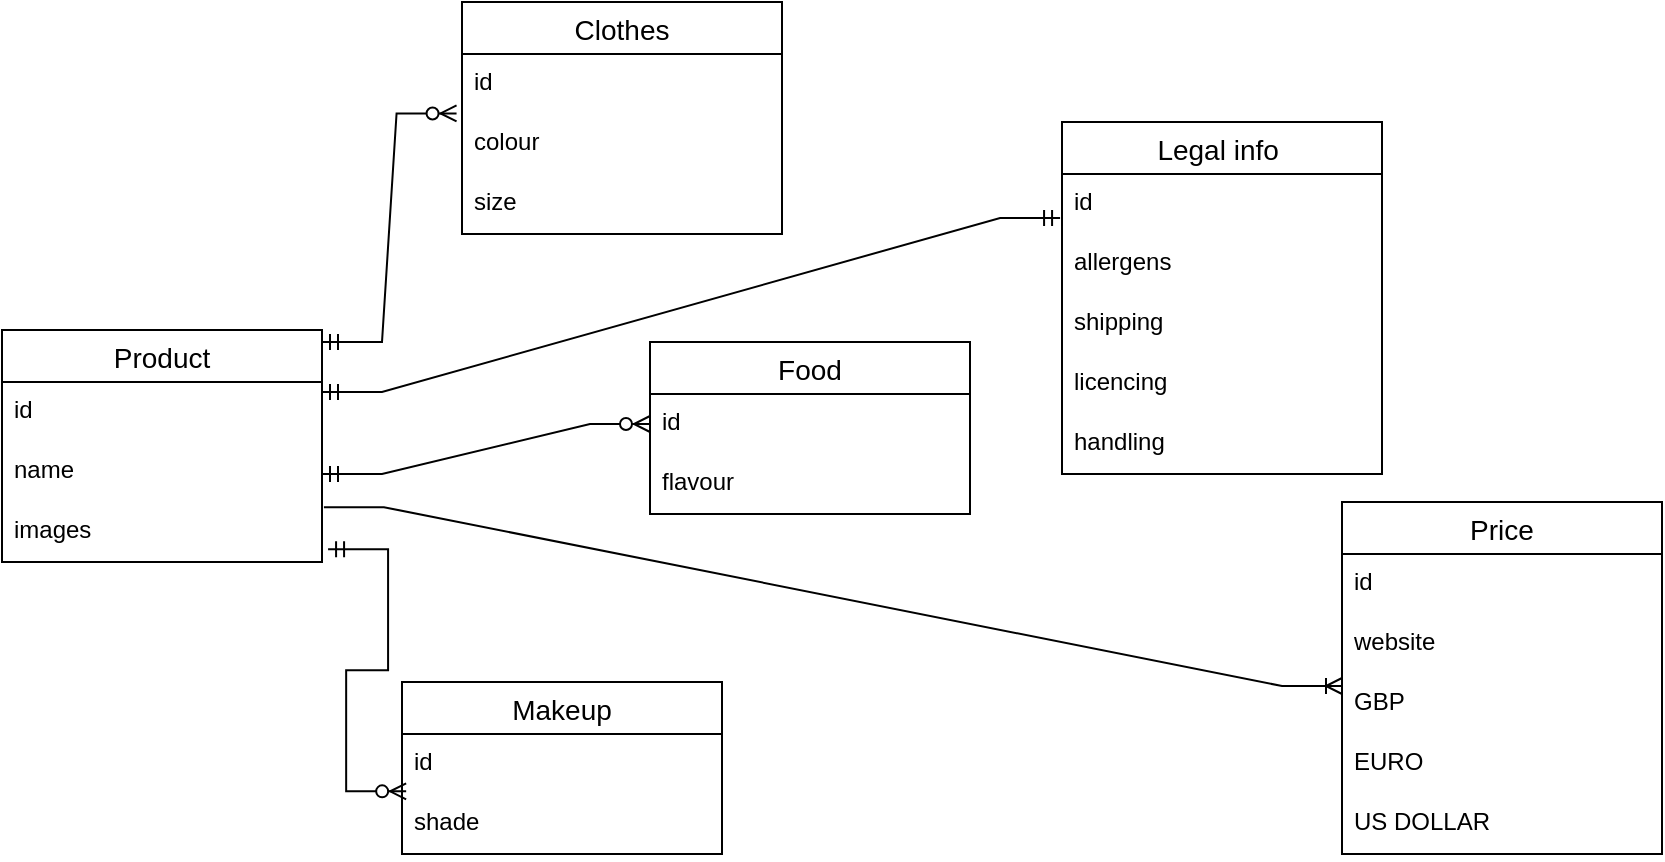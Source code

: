 <mxfile version="20.8.10" type="github">
  <diagram name="Page-1" id="jSY_ERvPJlqVnTWK-Ooc">
    <mxGraphModel dx="618" dy="639" grid="1" gridSize="10" guides="1" tooltips="1" connect="1" arrows="1" fold="1" page="1" pageScale="1" pageWidth="827" pageHeight="1169" math="0" shadow="0">
      <root>
        <mxCell id="0" />
        <mxCell id="1" parent="0" />
        <mxCell id="kKlnkuLNHQ0m9CUcrEgB-1" value="Product" style="swimlane;fontStyle=0;childLayout=stackLayout;horizontal=1;startSize=26;horizontalStack=0;resizeParent=1;resizeParentMax=0;resizeLast=0;collapsible=1;marginBottom=0;align=center;fontSize=14;" vertex="1" parent="1">
          <mxGeometry x="10" y="454" width="160" height="116" as="geometry" />
        </mxCell>
        <mxCell id="kKlnkuLNHQ0m9CUcrEgB-2" value="id" style="text;strokeColor=none;fillColor=none;spacingLeft=4;spacingRight=4;overflow=hidden;rotatable=0;points=[[0,0.5],[1,0.5]];portConstraint=eastwest;fontSize=12;" vertex="1" parent="kKlnkuLNHQ0m9CUcrEgB-1">
          <mxGeometry y="26" width="160" height="30" as="geometry" />
        </mxCell>
        <mxCell id="kKlnkuLNHQ0m9CUcrEgB-3" value="name" style="text;strokeColor=none;fillColor=none;spacingLeft=4;spacingRight=4;overflow=hidden;rotatable=0;points=[[0,0.5],[1,0.5]];portConstraint=eastwest;fontSize=12;" vertex="1" parent="kKlnkuLNHQ0m9CUcrEgB-1">
          <mxGeometry y="56" width="160" height="30" as="geometry" />
        </mxCell>
        <mxCell id="kKlnkuLNHQ0m9CUcrEgB-4" value="images" style="text;strokeColor=none;fillColor=none;spacingLeft=4;spacingRight=4;overflow=hidden;rotatable=0;points=[[0,0.5],[1,0.5]];portConstraint=eastwest;fontSize=12;" vertex="1" parent="kKlnkuLNHQ0m9CUcrEgB-1">
          <mxGeometry y="86" width="160" height="30" as="geometry" />
        </mxCell>
        <mxCell id="kKlnkuLNHQ0m9CUcrEgB-6" value="Clothes" style="swimlane;fontStyle=0;childLayout=stackLayout;horizontal=1;startSize=26;horizontalStack=0;resizeParent=1;resizeParentMax=0;resizeLast=0;collapsible=1;marginBottom=0;align=center;fontSize=14;" vertex="1" parent="1">
          <mxGeometry x="240" y="290" width="160" height="116" as="geometry" />
        </mxCell>
        <mxCell id="kKlnkuLNHQ0m9CUcrEgB-7" value="id" style="text;strokeColor=none;fillColor=none;spacingLeft=4;spacingRight=4;overflow=hidden;rotatable=0;points=[[0,0.5],[1,0.5]];portConstraint=eastwest;fontSize=12;" vertex="1" parent="kKlnkuLNHQ0m9CUcrEgB-6">
          <mxGeometry y="26" width="160" height="30" as="geometry" />
        </mxCell>
        <mxCell id="kKlnkuLNHQ0m9CUcrEgB-26" value="colour" style="text;strokeColor=none;fillColor=none;spacingLeft=4;spacingRight=4;overflow=hidden;rotatable=0;points=[[0,0.5],[1,0.5]];portConstraint=eastwest;fontSize=12;" vertex="1" parent="kKlnkuLNHQ0m9CUcrEgB-6">
          <mxGeometry y="56" width="160" height="30" as="geometry" />
        </mxCell>
        <mxCell id="kKlnkuLNHQ0m9CUcrEgB-9" value="size" style="text;strokeColor=none;fillColor=none;spacingLeft=4;spacingRight=4;overflow=hidden;rotatable=0;points=[[0,0.5],[1,0.5]];portConstraint=eastwest;fontSize=12;" vertex="1" parent="kKlnkuLNHQ0m9CUcrEgB-6">
          <mxGeometry y="86" width="160" height="30" as="geometry" />
        </mxCell>
        <mxCell id="kKlnkuLNHQ0m9CUcrEgB-10" value="Food" style="swimlane;fontStyle=0;childLayout=stackLayout;horizontal=1;startSize=26;horizontalStack=0;resizeParent=1;resizeParentMax=0;resizeLast=0;collapsible=1;marginBottom=0;align=center;fontSize=14;" vertex="1" parent="1">
          <mxGeometry x="334" y="460" width="160" height="86" as="geometry" />
        </mxCell>
        <mxCell id="kKlnkuLNHQ0m9CUcrEgB-11" value="id" style="text;strokeColor=none;fillColor=none;spacingLeft=4;spacingRight=4;overflow=hidden;rotatable=0;points=[[0,0.5],[1,0.5]];portConstraint=eastwest;fontSize=12;" vertex="1" parent="kKlnkuLNHQ0m9CUcrEgB-10">
          <mxGeometry y="26" width="160" height="30" as="geometry" />
        </mxCell>
        <mxCell id="kKlnkuLNHQ0m9CUcrEgB-13" value="flavour" style="text;strokeColor=none;fillColor=none;spacingLeft=4;spacingRight=4;overflow=hidden;rotatable=0;points=[[0,0.5],[1,0.5]];portConstraint=eastwest;fontSize=12;" vertex="1" parent="kKlnkuLNHQ0m9CUcrEgB-10">
          <mxGeometry y="56" width="160" height="30" as="geometry" />
        </mxCell>
        <mxCell id="kKlnkuLNHQ0m9CUcrEgB-14" value="Makeup" style="swimlane;fontStyle=0;childLayout=stackLayout;horizontal=1;startSize=26;horizontalStack=0;resizeParent=1;resizeParentMax=0;resizeLast=0;collapsible=1;marginBottom=0;align=center;fontSize=14;" vertex="1" parent="1">
          <mxGeometry x="210" y="630" width="160" height="86" as="geometry" />
        </mxCell>
        <mxCell id="kKlnkuLNHQ0m9CUcrEgB-15" value="id" style="text;strokeColor=none;fillColor=none;spacingLeft=4;spacingRight=4;overflow=hidden;rotatable=0;points=[[0,0.5],[1,0.5]];portConstraint=eastwest;fontSize=12;" vertex="1" parent="kKlnkuLNHQ0m9CUcrEgB-14">
          <mxGeometry y="26" width="160" height="30" as="geometry" />
        </mxCell>
        <mxCell id="kKlnkuLNHQ0m9CUcrEgB-17" value="shade" style="text;strokeColor=none;fillColor=none;spacingLeft=4;spacingRight=4;overflow=hidden;rotatable=0;points=[[0,0.5],[1,0.5]];portConstraint=eastwest;fontSize=12;" vertex="1" parent="kKlnkuLNHQ0m9CUcrEgB-14">
          <mxGeometry y="56" width="160" height="30" as="geometry" />
        </mxCell>
        <mxCell id="kKlnkuLNHQ0m9CUcrEgB-18" value="Legal info " style="swimlane;fontStyle=0;childLayout=stackLayout;horizontal=1;startSize=26;horizontalStack=0;resizeParent=1;resizeParentMax=0;resizeLast=0;collapsible=1;marginBottom=0;align=center;fontSize=14;" vertex="1" parent="1">
          <mxGeometry x="540" y="350" width="160" height="176" as="geometry" />
        </mxCell>
        <mxCell id="kKlnkuLNHQ0m9CUcrEgB-19" value="id" style="text;strokeColor=none;fillColor=none;spacingLeft=4;spacingRight=4;overflow=hidden;rotatable=0;points=[[0,0.5],[1,0.5]];portConstraint=eastwest;fontSize=12;" vertex="1" parent="kKlnkuLNHQ0m9CUcrEgB-18">
          <mxGeometry y="26" width="160" height="30" as="geometry" />
        </mxCell>
        <mxCell id="kKlnkuLNHQ0m9CUcrEgB-20" value="allergens " style="text;strokeColor=none;fillColor=none;spacingLeft=4;spacingRight=4;overflow=hidden;rotatable=0;points=[[0,0.5],[1,0.5]];portConstraint=eastwest;fontSize=12;" vertex="1" parent="kKlnkuLNHQ0m9CUcrEgB-18">
          <mxGeometry y="56" width="160" height="30" as="geometry" />
        </mxCell>
        <mxCell id="kKlnkuLNHQ0m9CUcrEgB-35" value="shipping" style="text;strokeColor=none;fillColor=none;spacingLeft=4;spacingRight=4;overflow=hidden;rotatable=0;points=[[0,0.5],[1,0.5]];portConstraint=eastwest;fontSize=12;" vertex="1" parent="kKlnkuLNHQ0m9CUcrEgB-18">
          <mxGeometry y="86" width="160" height="30" as="geometry" />
        </mxCell>
        <mxCell id="kKlnkuLNHQ0m9CUcrEgB-36" value="licencing" style="text;strokeColor=none;fillColor=none;spacingLeft=4;spacingRight=4;overflow=hidden;rotatable=0;points=[[0,0.5],[1,0.5]];portConstraint=eastwest;fontSize=12;" vertex="1" parent="kKlnkuLNHQ0m9CUcrEgB-18">
          <mxGeometry y="116" width="160" height="30" as="geometry" />
        </mxCell>
        <mxCell id="kKlnkuLNHQ0m9CUcrEgB-21" value="handling " style="text;strokeColor=none;fillColor=none;spacingLeft=4;spacingRight=4;overflow=hidden;rotatable=0;points=[[0,0.5],[1,0.5]];portConstraint=eastwest;fontSize=12;" vertex="1" parent="kKlnkuLNHQ0m9CUcrEgB-18">
          <mxGeometry y="146" width="160" height="30" as="geometry" />
        </mxCell>
        <mxCell id="kKlnkuLNHQ0m9CUcrEgB-42" value="Price" style="swimlane;fontStyle=0;childLayout=stackLayout;horizontal=1;startSize=26;horizontalStack=0;resizeParent=1;resizeParentMax=0;resizeLast=0;collapsible=1;marginBottom=0;align=center;fontSize=14;" vertex="1" parent="1">
          <mxGeometry x="680" y="540" width="160" height="176" as="geometry" />
        </mxCell>
        <mxCell id="kKlnkuLNHQ0m9CUcrEgB-46" value="id" style="text;strokeColor=none;fillColor=none;spacingLeft=4;spacingRight=4;overflow=hidden;rotatable=0;points=[[0,0.5],[1,0.5]];portConstraint=eastwest;fontSize=12;" vertex="1" parent="kKlnkuLNHQ0m9CUcrEgB-42">
          <mxGeometry y="26" width="160" height="30" as="geometry" />
        </mxCell>
        <mxCell id="kKlnkuLNHQ0m9CUcrEgB-47" value="website" style="text;strokeColor=none;fillColor=none;spacingLeft=4;spacingRight=4;overflow=hidden;rotatable=0;points=[[0,0.5],[1,0.5]];portConstraint=eastwest;fontSize=12;" vertex="1" parent="kKlnkuLNHQ0m9CUcrEgB-42">
          <mxGeometry y="56" width="160" height="30" as="geometry" />
        </mxCell>
        <mxCell id="kKlnkuLNHQ0m9CUcrEgB-43" value="GBP" style="text;strokeColor=none;fillColor=none;spacingLeft=4;spacingRight=4;overflow=hidden;rotatable=0;points=[[0,0.5],[1,0.5]];portConstraint=eastwest;fontSize=12;" vertex="1" parent="kKlnkuLNHQ0m9CUcrEgB-42">
          <mxGeometry y="86" width="160" height="30" as="geometry" />
        </mxCell>
        <mxCell id="kKlnkuLNHQ0m9CUcrEgB-44" value="EURO" style="text;strokeColor=none;fillColor=none;spacingLeft=4;spacingRight=4;overflow=hidden;rotatable=0;points=[[0,0.5],[1,0.5]];portConstraint=eastwest;fontSize=12;" vertex="1" parent="kKlnkuLNHQ0m9CUcrEgB-42">
          <mxGeometry y="116" width="160" height="30" as="geometry" />
        </mxCell>
        <mxCell id="kKlnkuLNHQ0m9CUcrEgB-45" value="US DOLLAR" style="text;strokeColor=none;fillColor=none;spacingLeft=4;spacingRight=4;overflow=hidden;rotatable=0;points=[[0,0.5],[1,0.5]];portConstraint=eastwest;fontSize=12;" vertex="1" parent="kKlnkuLNHQ0m9CUcrEgB-42">
          <mxGeometry y="146" width="160" height="30" as="geometry" />
        </mxCell>
        <mxCell id="kKlnkuLNHQ0m9CUcrEgB-58" value="" style="edgeStyle=entityRelationEdgeStyle;fontSize=12;html=1;endArrow=ERmandOne;startArrow=ERmandOne;rounded=0;entryX=-0.006;entryY=0.733;entryDx=0;entryDy=0;entryPerimeter=0;exitX=1.006;exitY=0.233;exitDx=0;exitDy=0;exitPerimeter=0;" edge="1" parent="1" target="kKlnkuLNHQ0m9CUcrEgB-19">
          <mxGeometry width="100" height="100" relative="1" as="geometry">
            <mxPoint x="170.0" y="484.99" as="sourcePoint" />
            <mxPoint x="215.04" y="454" as="targetPoint" />
          </mxGeometry>
        </mxCell>
        <mxCell id="kKlnkuLNHQ0m9CUcrEgB-63" value="" style="edgeStyle=entityRelationEdgeStyle;fontSize=12;html=1;endArrow=ERzeroToMany;startArrow=ERmandOne;rounded=0;entryX=0.013;entryY=-0.044;entryDx=0;entryDy=0;entryPerimeter=0;exitX=1.019;exitY=0.788;exitDx=0;exitDy=0;exitPerimeter=0;" edge="1" parent="1" source="kKlnkuLNHQ0m9CUcrEgB-4" target="kKlnkuLNHQ0m9CUcrEgB-17">
          <mxGeometry width="100" height="100" relative="1" as="geometry">
            <mxPoint x="170" y="585" as="sourcePoint" />
            <mxPoint x="180" y="610" as="targetPoint" />
          </mxGeometry>
        </mxCell>
        <mxCell id="kKlnkuLNHQ0m9CUcrEgB-64" value="" style="edgeStyle=entityRelationEdgeStyle;fontSize=12;html=1;endArrow=ERzeroToMany;startArrow=ERmandOne;rounded=0;entryX=0;entryY=0.5;entryDx=0;entryDy=0;" edge="1" parent="1" target="kKlnkuLNHQ0m9CUcrEgB-11">
          <mxGeometry width="100" height="100" relative="1" as="geometry">
            <mxPoint x="170" y="526" as="sourcePoint" />
            <mxPoint x="270" y="426" as="targetPoint" />
          </mxGeometry>
        </mxCell>
        <mxCell id="kKlnkuLNHQ0m9CUcrEgB-65" value="" style="edgeStyle=entityRelationEdgeStyle;fontSize=12;html=1;endArrow=ERzeroToMany;startArrow=ERmandOne;rounded=0;entryX=-0.017;entryY=-0.009;entryDx=0;entryDy=0;entryPerimeter=0;" edge="1" parent="1" target="kKlnkuLNHQ0m9CUcrEgB-26">
          <mxGeometry width="100" height="100" relative="1" as="geometry">
            <mxPoint x="170" y="460" as="sourcePoint" />
            <mxPoint x="270" y="360" as="targetPoint" />
          </mxGeometry>
        </mxCell>
        <mxCell id="kKlnkuLNHQ0m9CUcrEgB-67" value="" style="edgeStyle=entityRelationEdgeStyle;fontSize=12;html=1;endArrow=ERoneToMany;rounded=0;exitX=1.006;exitY=0.086;exitDx=0;exitDy=0;exitPerimeter=0;" edge="1" parent="1" source="kKlnkuLNHQ0m9CUcrEgB-4">
          <mxGeometry width="100" height="100" relative="1" as="geometry">
            <mxPoint x="430" y="670" as="sourcePoint" />
            <mxPoint x="680" y="632" as="targetPoint" />
          </mxGeometry>
        </mxCell>
      </root>
    </mxGraphModel>
  </diagram>
</mxfile>
